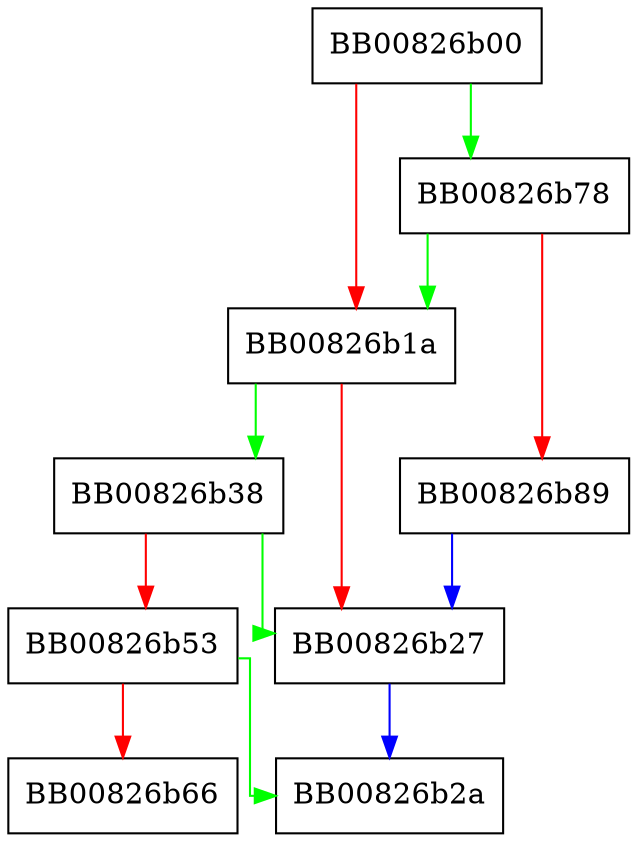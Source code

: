 digraph ossl_siv128_copy_ctx {
  node [shape="box"];
  graph [splines=ortho];
  BB00826b00 -> BB00826b78 [color="green"];
  BB00826b00 -> BB00826b1a [color="red"];
  BB00826b1a -> BB00826b38 [color="green"];
  BB00826b1a -> BB00826b27 [color="red"];
  BB00826b27 -> BB00826b2a [color="blue"];
  BB00826b38 -> BB00826b27 [color="green"];
  BB00826b38 -> BB00826b53 [color="red"];
  BB00826b53 -> BB00826b2a [color="green"];
  BB00826b53 -> BB00826b66 [color="red"];
  BB00826b78 -> BB00826b1a [color="green"];
  BB00826b78 -> BB00826b89 [color="red"];
  BB00826b89 -> BB00826b27 [color="blue"];
}